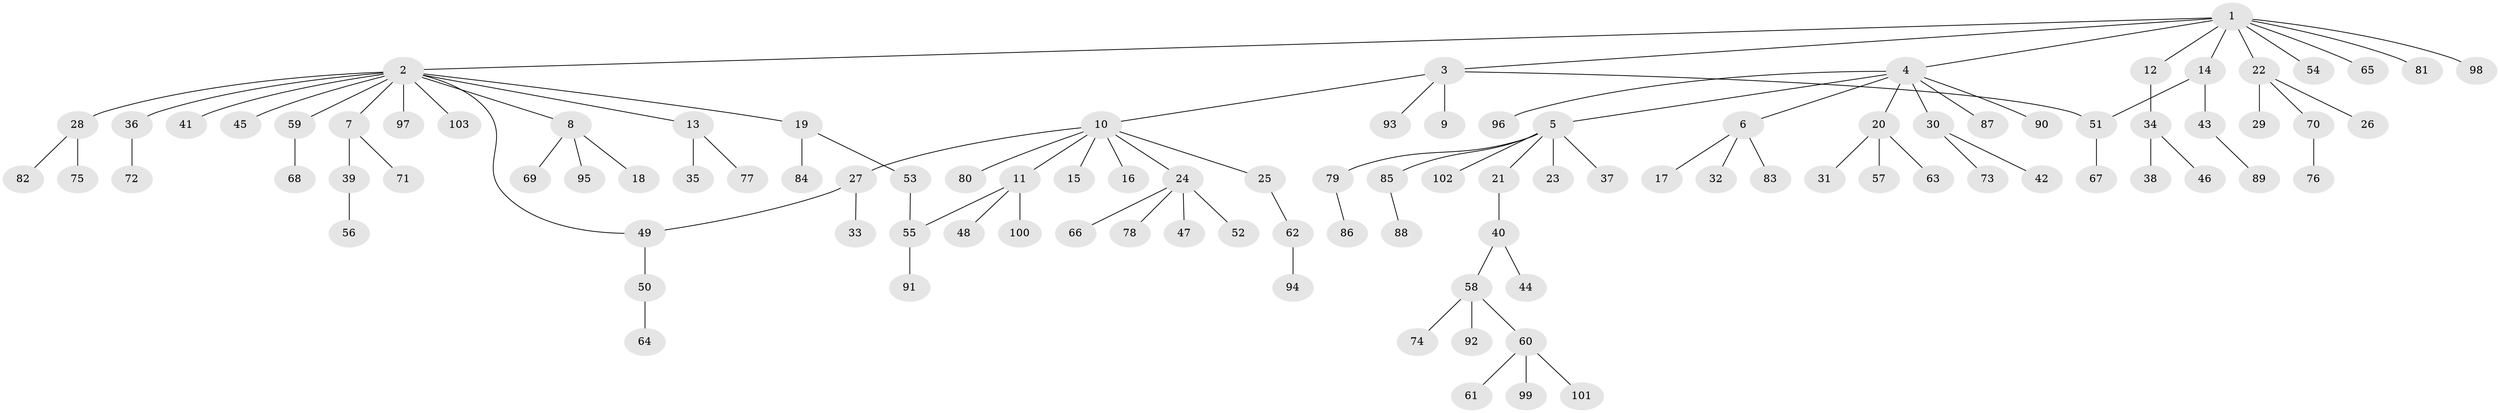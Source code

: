 // coarse degree distribution, {2: 0.2054794520547945, 6: 0.0136986301369863, 1: 0.5616438356164384, 3: 0.136986301369863, 4: 0.0273972602739726, 9: 0.0136986301369863, 7: 0.0273972602739726, 12: 0.0136986301369863}
// Generated by graph-tools (version 1.1) at 2025/36/03/04/25 23:36:40]
// undirected, 103 vertices, 105 edges
graph export_dot {
  node [color=gray90,style=filled];
  1;
  2;
  3;
  4;
  5;
  6;
  7;
  8;
  9;
  10;
  11;
  12;
  13;
  14;
  15;
  16;
  17;
  18;
  19;
  20;
  21;
  22;
  23;
  24;
  25;
  26;
  27;
  28;
  29;
  30;
  31;
  32;
  33;
  34;
  35;
  36;
  37;
  38;
  39;
  40;
  41;
  42;
  43;
  44;
  45;
  46;
  47;
  48;
  49;
  50;
  51;
  52;
  53;
  54;
  55;
  56;
  57;
  58;
  59;
  60;
  61;
  62;
  63;
  64;
  65;
  66;
  67;
  68;
  69;
  70;
  71;
  72;
  73;
  74;
  75;
  76;
  77;
  78;
  79;
  80;
  81;
  82;
  83;
  84;
  85;
  86;
  87;
  88;
  89;
  90;
  91;
  92;
  93;
  94;
  95;
  96;
  97;
  98;
  99;
  100;
  101;
  102;
  103;
  1 -- 2;
  1 -- 3;
  1 -- 4;
  1 -- 12;
  1 -- 14;
  1 -- 22;
  1 -- 54;
  1 -- 65;
  1 -- 81;
  1 -- 98;
  2 -- 7;
  2 -- 8;
  2 -- 13;
  2 -- 19;
  2 -- 28;
  2 -- 36;
  2 -- 41;
  2 -- 45;
  2 -- 49;
  2 -- 59;
  2 -- 97;
  2 -- 103;
  3 -- 9;
  3 -- 10;
  3 -- 51;
  3 -- 93;
  4 -- 5;
  4 -- 6;
  4 -- 20;
  4 -- 30;
  4 -- 87;
  4 -- 90;
  4 -- 96;
  5 -- 21;
  5 -- 23;
  5 -- 37;
  5 -- 79;
  5 -- 85;
  5 -- 102;
  6 -- 17;
  6 -- 32;
  6 -- 83;
  7 -- 39;
  7 -- 71;
  8 -- 18;
  8 -- 69;
  8 -- 95;
  10 -- 11;
  10 -- 15;
  10 -- 16;
  10 -- 24;
  10 -- 25;
  10 -- 27;
  10 -- 80;
  11 -- 48;
  11 -- 55;
  11 -- 100;
  12 -- 34;
  13 -- 35;
  13 -- 77;
  14 -- 43;
  14 -- 51;
  19 -- 53;
  19 -- 84;
  20 -- 31;
  20 -- 57;
  20 -- 63;
  21 -- 40;
  22 -- 26;
  22 -- 29;
  22 -- 70;
  24 -- 47;
  24 -- 52;
  24 -- 66;
  24 -- 78;
  25 -- 62;
  27 -- 33;
  27 -- 49;
  28 -- 75;
  28 -- 82;
  30 -- 42;
  30 -- 73;
  34 -- 38;
  34 -- 46;
  36 -- 72;
  39 -- 56;
  40 -- 44;
  40 -- 58;
  43 -- 89;
  49 -- 50;
  50 -- 64;
  51 -- 67;
  53 -- 55;
  55 -- 91;
  58 -- 60;
  58 -- 74;
  58 -- 92;
  59 -- 68;
  60 -- 61;
  60 -- 99;
  60 -- 101;
  62 -- 94;
  70 -- 76;
  79 -- 86;
  85 -- 88;
}
